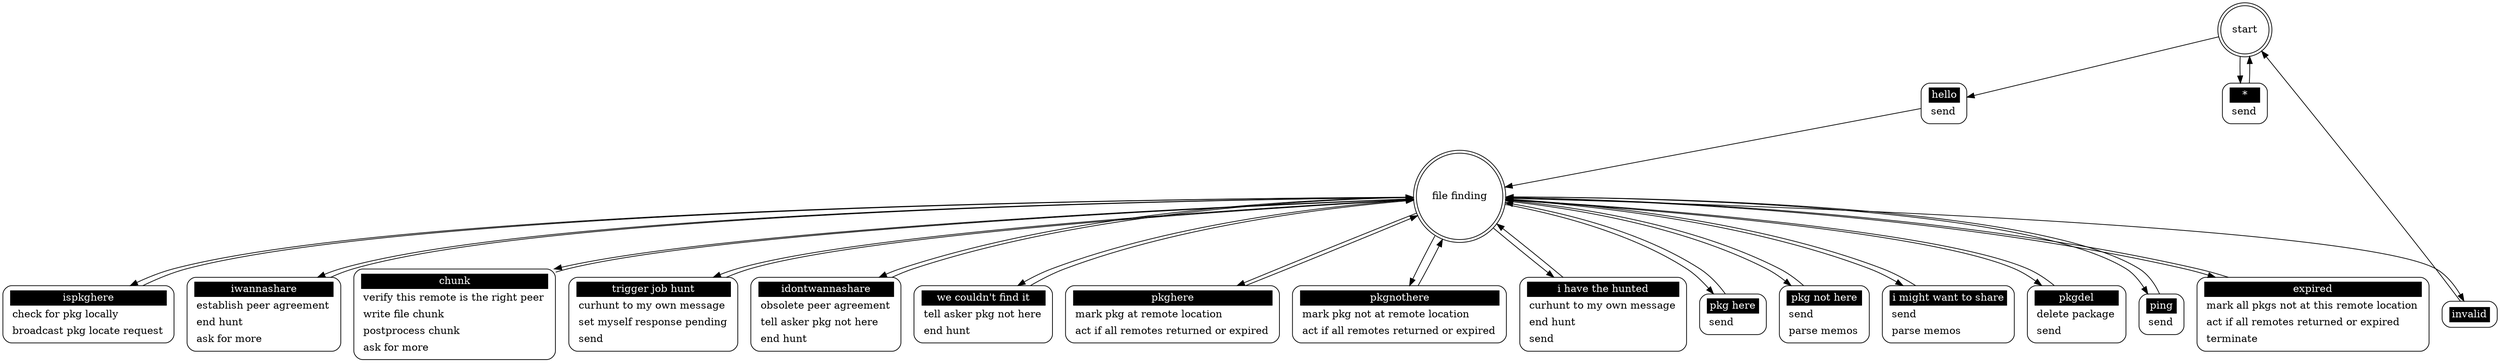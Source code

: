 ## Automatically generated from pkgfiler.xml by gsl
digraph "pkgfiler" {

 "start" [shape = "doublecircle"];
 "start hello" [shape = "Mrecord" style = solid label = <<table border="0" cellborder="0" cellpadding="3" bgcolor="white"><tr><td bgcolor="black" align="center" colspan="2"><font color="white">hello</font></td></tr><tr><td align="left" port="r3">send</td></tr></table>>];
 "start" -> "start hello";
 "start hello" -> "file finding";
 "start *" [shape = "Mrecord" style = solid label = <<table border="0" cellborder="0" cellpadding="3" bgcolor="white"><tr><td bgcolor="black" align="center" colspan="2"><font color="white">*</font></td></tr><tr><td align="left" port="r3">send</td></tr></table>>];
 "start" -> "start *";
 "start *" -> "start";

 "file finding" [shape = "doublecircle"];
 "file finding ispkghere" [shape = "Mrecord" style = solid label = <<table border="0" cellborder="0" cellpadding="3" bgcolor="white"><tr><td bgcolor="black" align="center" colspan="2"><font color="white">ispkghere</font></td></tr><tr><td align="left" port="r3">check for pkg locally</td></tr><tr><td align="left" port="r3">broadcast pkg locate request</td></tr></table>>];
 "file finding" -> "file finding ispkghere";
 "file finding ispkghere" -> "file finding";
 "file finding iwannashare" [shape = "Mrecord" style = solid label = <<table border="0" cellborder="0" cellpadding="3" bgcolor="white"><tr><td bgcolor="black" align="center" colspan="2"><font color="white">iwannashare</font></td></tr><tr><td align="left" port="r3">establish peer agreement</td></tr><tr><td align="left" port="r3">end hunt</td></tr><tr><td align="left" port="r3">ask for more</td></tr></table>>];
 "file finding" -> "file finding iwannashare";
 "file finding iwannashare" -> "file finding";
 "file finding chunk" [shape = "Mrecord" style = solid label = <<table border="0" cellborder="0" cellpadding="3" bgcolor="white"><tr><td bgcolor="black" align="center" colspan="2"><font color="white">chunk</font></td></tr><tr><td align="left" port="r3">verify this remote is the right peer</td></tr><tr><td align="left" port="r3">write file chunk</td></tr><tr><td align="left" port="r3">postprocess chunk</td></tr><tr><td align="left" port="r3">ask for more</td></tr></table>>];
 "file finding" -> "file finding chunk";
 "file finding chunk" -> "file finding";
 "file finding trigger job hunt" [shape = "Mrecord" style = solid label = <<table border="0" cellborder="0" cellpadding="3" bgcolor="white"><tr><td bgcolor="black" align="center" colspan="2"><font color="white">trigger job hunt</font></td></tr><tr><td align="left" port="r3">curhunt to my own message</td></tr><tr><td align="left" port="r3">set myself response pending</td></tr><tr><td align="left" port="r3">send</td></tr></table>>];
 "file finding" -> "file finding trigger job hunt";
 "file finding trigger job hunt" -> "file finding";
 "file finding idontwannashare" [shape = "Mrecord" style = solid label = <<table border="0" cellborder="0" cellpadding="3" bgcolor="white"><tr><td bgcolor="black" align="center" colspan="2"><font color="white">idontwannashare</font></td></tr><tr><td align="left" port="r3">obsolete peer agreement</td></tr><tr><td align="left" port="r3">tell asker pkg not here</td></tr><tr><td align="left" port="r3">end hunt</td></tr></table>>];
 "file finding" -> "file finding idontwannashare";
 "file finding idontwannashare" -> "file finding";
 "file finding we couldn't find it" [shape = "Mrecord" style = solid label = <<table border="0" cellborder="0" cellpadding="3" bgcolor="white"><tr><td bgcolor="black" align="center" colspan="2"><font color="white">we couldn't find it</font></td></tr><tr><td align="left" port="r3">tell asker pkg not here</td></tr><tr><td align="left" port="r3">end hunt</td></tr></table>>];
 "file finding" -> "file finding we couldn't find it";
 "file finding we couldn't find it" -> "file finding";
 "file finding pkghere" [shape = "Mrecord" style = solid label = <<table border="0" cellborder="0" cellpadding="3" bgcolor="white"><tr><td bgcolor="black" align="center" colspan="2"><font color="white">pkghere</font></td></tr><tr><td align="left" port="r3">mark pkg at remote location</td></tr><tr><td align="left" port="r3">act if all remotes returned or expired</td></tr></table>>];
 "file finding" -> "file finding pkghere";
 "file finding pkghere" -> "file finding";
 "file finding pkgnothere" [shape = "Mrecord" style = solid label = <<table border="0" cellborder="0" cellpadding="3" bgcolor="white"><tr><td bgcolor="black" align="center" colspan="2"><font color="white">pkgnothere</font></td></tr><tr><td align="left" port="r3">mark pkg not at remote location</td></tr><tr><td align="left" port="r3">act if all remotes returned or expired</td></tr></table>>];
 "file finding" -> "file finding pkgnothere";
 "file finding pkgnothere" -> "file finding";
 "file finding i have the hunted" [shape = "Mrecord" style = solid label = <<table border="0" cellborder="0" cellpadding="3" bgcolor="white"><tr><td bgcolor="black" align="center" colspan="2"><font color="white">i have the hunted</font></td></tr><tr><td align="left" port="r3">curhunt to my own message</td></tr><tr><td align="left" port="r3">end hunt</td></tr><tr><td align="left" port="r3">send</td></tr></table>>];
 "file finding" -> "file finding i have the hunted";
 "file finding i have the hunted" -> "file finding";
 "file finding pkg here" [shape = "Mrecord" style = solid label = <<table border="0" cellborder="0" cellpadding="3" bgcolor="white"><tr><td bgcolor="black" align="center" colspan="2"><font color="white">pkg here</font></td></tr><tr><td align="left" port="r3">send</td></tr></table>>];
 "file finding" -> "file finding pkg here";
 "file finding pkg here" -> "file finding";
 "file finding pkg not here" [shape = "Mrecord" style = solid label = <<table border="0" cellborder="0" cellpadding="3" bgcolor="white"><tr><td bgcolor="black" align="center" colspan="2"><font color="white">pkg not here</font></td></tr><tr><td align="left" port="r3">send</td></tr><tr><td align="left" port="r3">parse memos</td></tr></table>>];
 "file finding" -> "file finding pkg not here";
 "file finding pkg not here" -> "file finding";
 "file finding i might want to share" [shape = "Mrecord" style = solid label = <<table border="0" cellborder="0" cellpadding="3" bgcolor="white"><tr><td bgcolor="black" align="center" colspan="2"><font color="white">i might want to share</font></td></tr><tr><td align="left" port="r3">send</td></tr><tr><td align="left" port="r3">parse memos</td></tr></table>>];
 "file finding" -> "file finding i might want to share";
 "file finding i might want to share" -> "file finding";
 "file finding pkgdel" [shape = "Mrecord" style = solid label = <<table border="0" cellborder="0" cellpadding="3" bgcolor="white"><tr><td bgcolor="black" align="center" colspan="2"><font color="white">pkgdel</font></td></tr><tr><td align="left" port="r3">delete package</td></tr><tr><td align="left" port="r3">send</td></tr></table>>];
 "file finding" -> "file finding pkgdel";
 "file finding pkgdel" -> "file finding";
 "file finding ping" [shape = "Mrecord" style = solid label = <<table border="0" cellborder="0" cellpadding="3" bgcolor="white"><tr><td bgcolor="black" align="center" colspan="2"><font color="white">ping</font></td></tr><tr><td align="left" port="r3">send</td></tr></table>>];
 "file finding" -> "file finding ping";
 "file finding ping" -> "file finding";
 "file finding invalid" [shape = "Mrecord" style = solid label = <<table border="0" cellborder="0" cellpadding="3" bgcolor="white"><tr><td bgcolor="black" align="center" colspan="2"><font color="white">invalid</font></td></tr></table>>];
 "file finding" -> "file finding invalid";
 "file finding invalid" -> "start";
 "file finding expired" [shape = "Mrecord" style = solid label = <<table border="0" cellborder="0" cellpadding="3" bgcolor="white"><tr><td bgcolor="black" align="center" colspan="2"><font color="white">expired</font></td></tr><tr><td align="left" port="r3">mark all pkgs not at this remote location</td></tr><tr><td align="left" port="r3">act if all remotes returned or expired</td></tr><tr><td align="left" port="r3">terminate</td></tr></table>>];
 "file finding" -> "file finding expired";
 "file finding expired" -> "file finding";
}
